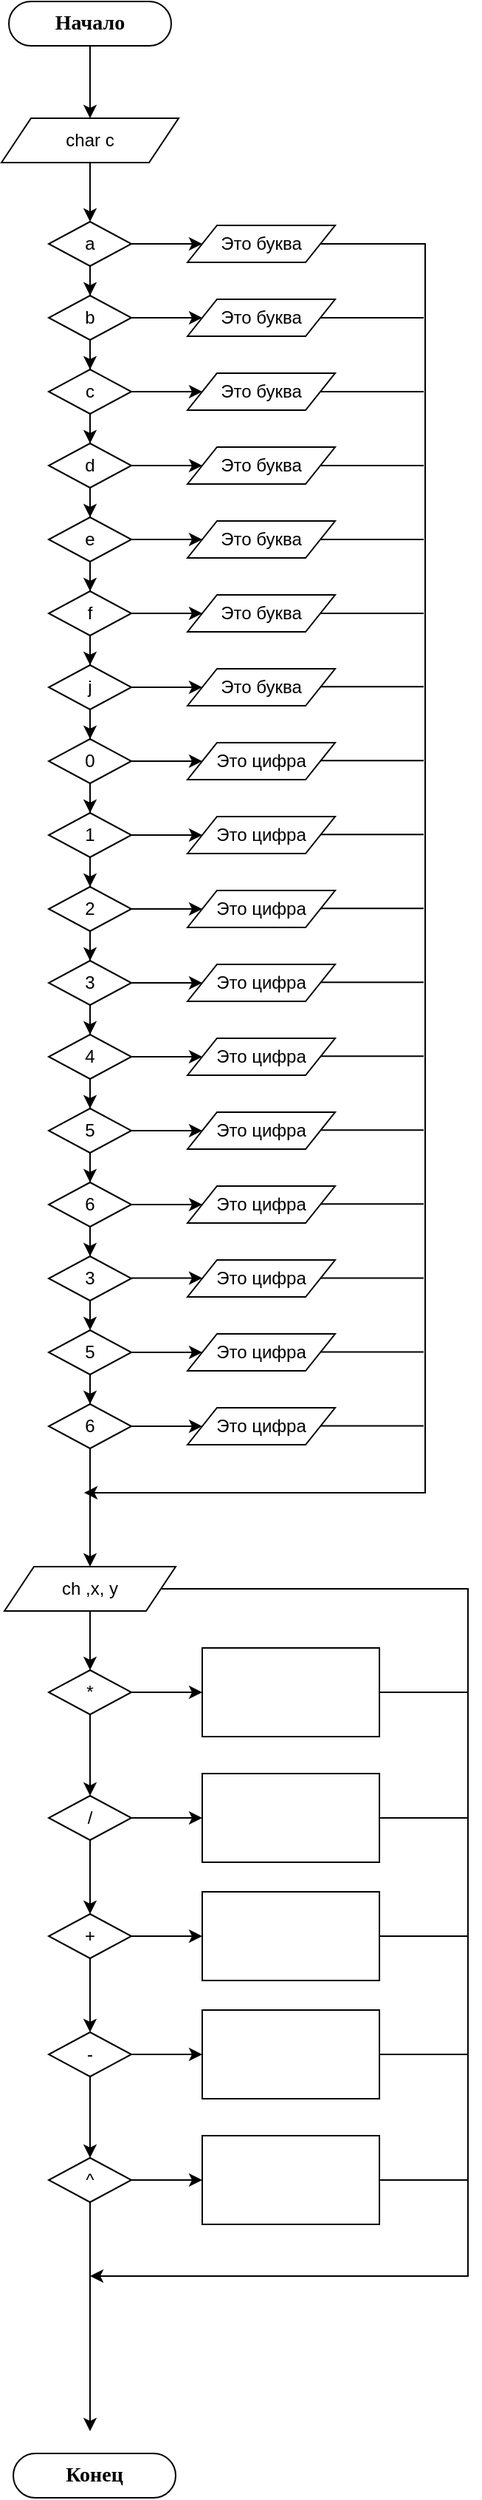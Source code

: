 <mxfile version="24.8.3">
  <diagram name="Страница — 1" id="fwNOZqrx0dQVNAqH0BqX">
    <mxGraphModel dx="659" dy="1520" grid="1" gridSize="10" guides="1" tooltips="1" connect="1" arrows="1" fold="1" page="1" pageScale="1" pageWidth="827" pageHeight="1169" math="0" shadow="0">
      <root>
        <mxCell id="0" />
        <mxCell id="1" parent="0" />
        <mxCell id="YhL8sy9WghlC7MRLAg31-7" style="edgeStyle=orthogonalEdgeStyle;rounded=0;orthogonalLoop=1;jettySize=auto;html=1;" edge="1" parent="1" source="YhL8sy9WghlC7MRLAg31-1" target="YhL8sy9WghlC7MRLAg31-8">
          <mxGeometry relative="1" as="geometry">
            <mxPoint x="414" y="-1100" as="targetPoint" />
          </mxGeometry>
        </mxCell>
        <mxCell id="YhL8sy9WghlC7MRLAg31-1" value="Начало" style="rounded=1;whiteSpace=wrap;html=1;arcSize=50;fontFamily=Times New Roman;fontStyle=1;labelBackgroundColor=none;fontColor=default;labelBorderColor=none;fontSize=14;spacing=8;" vertex="1" parent="1">
          <mxGeometry x="359" y="-1169" width="110" height="30" as="geometry" />
        </mxCell>
        <mxCell id="YhL8sy9WghlC7MRLAg31-2" value="Конец" style="rounded=1;whiteSpace=wrap;html=1;arcSize=50;fontFamily=Times New Roman;fontStyle=1;labelBackgroundColor=none;fontColor=default;labelBorderColor=none;fontSize=14;spacing=8;" vertex="1" parent="1">
          <mxGeometry x="362" y="490" width="110" height="30" as="geometry" />
        </mxCell>
        <mxCell id="YhL8sy9WghlC7MRLAg31-9" style="edgeStyle=orthogonalEdgeStyle;rounded=0;orthogonalLoop=1;jettySize=auto;html=1;" edge="1" parent="1" source="YhL8sy9WghlC7MRLAg31-8" target="YhL8sy9WghlC7MRLAg31-10">
          <mxGeometry relative="1" as="geometry">
            <mxPoint x="414" y="-1020" as="targetPoint" />
          </mxGeometry>
        </mxCell>
        <mxCell id="YhL8sy9WghlC7MRLAg31-8" value="char c" style="shape=parallelogram;perimeter=parallelogramPerimeter;whiteSpace=wrap;html=1;fixedSize=1;" vertex="1" parent="1">
          <mxGeometry x="354" y="-1090" width="120" height="30" as="geometry" />
        </mxCell>
        <mxCell id="YhL8sy9WghlC7MRLAg31-11" style="edgeStyle=orthogonalEdgeStyle;rounded=0;orthogonalLoop=1;jettySize=auto;html=1;" edge="1" parent="1" source="YhL8sy9WghlC7MRLAg31-10" target="YhL8sy9WghlC7MRLAg31-14">
          <mxGeometry relative="1" as="geometry">
            <mxPoint x="490" y="-1005" as="targetPoint" />
          </mxGeometry>
        </mxCell>
        <mxCell id="YhL8sy9WghlC7MRLAg31-40" style="edgeStyle=orthogonalEdgeStyle;rounded=0;orthogonalLoop=1;jettySize=auto;html=1;entryX=0.5;entryY=0;entryDx=0;entryDy=0;" edge="1" parent="1" source="YhL8sy9WghlC7MRLAg31-10" target="YhL8sy9WghlC7MRLAg31-16">
          <mxGeometry relative="1" as="geometry" />
        </mxCell>
        <mxCell id="YhL8sy9WghlC7MRLAg31-10" value="a" style="rhombus;whiteSpace=wrap;html=1;" vertex="1" parent="1">
          <mxGeometry x="386" y="-1020" width="56" height="30" as="geometry" />
        </mxCell>
        <mxCell id="YhL8sy9WghlC7MRLAg31-74" style="edgeStyle=orthogonalEdgeStyle;rounded=0;orthogonalLoop=1;jettySize=auto;html=1;elbow=vertical;" edge="1" parent="1" source="YhL8sy9WghlC7MRLAg31-14">
          <mxGeometry relative="1" as="geometry">
            <mxPoint x="410" y="-160" as="targetPoint" />
            <Array as="points">
              <mxPoint x="641" y="-1005" />
              <mxPoint x="641" y="-160" />
            </Array>
          </mxGeometry>
        </mxCell>
        <mxCell id="YhL8sy9WghlC7MRLAg31-14" value="Это буква" style="shape=parallelogram;perimeter=parallelogramPerimeter;whiteSpace=wrap;html=1;fixedSize=1;" vertex="1" parent="1">
          <mxGeometry x="480" y="-1017.5" width="100" height="25" as="geometry" />
        </mxCell>
        <mxCell id="YhL8sy9WghlC7MRLAg31-15" style="edgeStyle=orthogonalEdgeStyle;rounded=0;orthogonalLoop=1;jettySize=auto;html=1;" edge="1" parent="1" source="YhL8sy9WghlC7MRLAg31-16" target="YhL8sy9WghlC7MRLAg31-17">
          <mxGeometry relative="1" as="geometry">
            <mxPoint x="490" y="-955" as="targetPoint" />
          </mxGeometry>
        </mxCell>
        <mxCell id="YhL8sy9WghlC7MRLAg31-41" style="edgeStyle=orthogonalEdgeStyle;rounded=0;orthogonalLoop=1;jettySize=auto;html=1;entryX=0.5;entryY=0;entryDx=0;entryDy=0;" edge="1" parent="1" source="YhL8sy9WghlC7MRLAg31-16" target="YhL8sy9WghlC7MRLAg31-22">
          <mxGeometry relative="1" as="geometry" />
        </mxCell>
        <mxCell id="YhL8sy9WghlC7MRLAg31-16" value="b" style="rhombus;whiteSpace=wrap;html=1;" vertex="1" parent="1">
          <mxGeometry x="386" y="-970" width="56" height="30" as="geometry" />
        </mxCell>
        <mxCell id="YhL8sy9WghlC7MRLAg31-78" style="rounded=0;orthogonalLoop=1;jettySize=auto;html=1;endArrow=none;endFill=0;" edge="1" parent="1" source="YhL8sy9WghlC7MRLAg31-17">
          <mxGeometry relative="1" as="geometry">
            <mxPoint x="640" y="-955" as="targetPoint" />
          </mxGeometry>
        </mxCell>
        <mxCell id="YhL8sy9WghlC7MRLAg31-17" value="Это буква" style="shape=parallelogram;perimeter=parallelogramPerimeter;whiteSpace=wrap;html=1;fixedSize=1;" vertex="1" parent="1">
          <mxGeometry x="480" y="-967.5" width="100" height="25" as="geometry" />
        </mxCell>
        <mxCell id="YhL8sy9WghlC7MRLAg31-21" style="edgeStyle=orthogonalEdgeStyle;rounded=0;orthogonalLoop=1;jettySize=auto;html=1;" edge="1" parent="1" source="YhL8sy9WghlC7MRLAg31-22" target="YhL8sy9WghlC7MRLAg31-23">
          <mxGeometry relative="1" as="geometry">
            <mxPoint x="490" y="-905" as="targetPoint" />
          </mxGeometry>
        </mxCell>
        <mxCell id="YhL8sy9WghlC7MRLAg31-42" style="edgeStyle=orthogonalEdgeStyle;rounded=0;orthogonalLoop=1;jettySize=auto;html=1;entryX=0.5;entryY=0;entryDx=0;entryDy=0;" edge="1" parent="1" source="YhL8sy9WghlC7MRLAg31-22" target="YhL8sy9WghlC7MRLAg31-25">
          <mxGeometry relative="1" as="geometry" />
        </mxCell>
        <mxCell id="YhL8sy9WghlC7MRLAg31-22" value="c" style="rhombus;whiteSpace=wrap;html=1;" vertex="1" parent="1">
          <mxGeometry x="386" y="-920" width="56" height="30" as="geometry" />
        </mxCell>
        <mxCell id="YhL8sy9WghlC7MRLAg31-23" value="Это буква" style="shape=parallelogram;perimeter=parallelogramPerimeter;whiteSpace=wrap;html=1;fixedSize=1;" vertex="1" parent="1">
          <mxGeometry x="480" y="-917.5" width="100" height="25" as="geometry" />
        </mxCell>
        <mxCell id="YhL8sy9WghlC7MRLAg31-24" style="edgeStyle=orthogonalEdgeStyle;rounded=0;orthogonalLoop=1;jettySize=auto;html=1;" edge="1" parent="1" source="YhL8sy9WghlC7MRLAg31-25" target="YhL8sy9WghlC7MRLAg31-26">
          <mxGeometry relative="1" as="geometry">
            <mxPoint x="490" y="-855" as="targetPoint" />
          </mxGeometry>
        </mxCell>
        <mxCell id="YhL8sy9WghlC7MRLAg31-43" style="edgeStyle=orthogonalEdgeStyle;rounded=0;orthogonalLoop=1;jettySize=auto;html=1;entryX=0.5;entryY=0;entryDx=0;entryDy=0;" edge="1" parent="1" source="YhL8sy9WghlC7MRLAg31-25" target="YhL8sy9WghlC7MRLAg31-28">
          <mxGeometry relative="1" as="geometry" />
        </mxCell>
        <mxCell id="YhL8sy9WghlC7MRLAg31-25" value="d" style="rhombus;whiteSpace=wrap;html=1;" vertex="1" parent="1">
          <mxGeometry x="386" y="-870" width="56" height="30" as="geometry" />
        </mxCell>
        <mxCell id="YhL8sy9WghlC7MRLAg31-26" value="Это буква" style="shape=parallelogram;perimeter=parallelogramPerimeter;whiteSpace=wrap;html=1;fixedSize=1;" vertex="1" parent="1">
          <mxGeometry x="480" y="-867.5" width="100" height="25" as="geometry" />
        </mxCell>
        <mxCell id="YhL8sy9WghlC7MRLAg31-27" style="edgeStyle=orthogonalEdgeStyle;rounded=0;orthogonalLoop=1;jettySize=auto;html=1;" edge="1" parent="1" source="YhL8sy9WghlC7MRLAg31-28" target="YhL8sy9WghlC7MRLAg31-29">
          <mxGeometry relative="1" as="geometry">
            <mxPoint x="490" y="-805" as="targetPoint" />
          </mxGeometry>
        </mxCell>
        <mxCell id="YhL8sy9WghlC7MRLAg31-45" style="edgeStyle=orthogonalEdgeStyle;rounded=0;orthogonalLoop=1;jettySize=auto;html=1;entryX=0.5;entryY=0;entryDx=0;entryDy=0;" edge="1" parent="1" source="YhL8sy9WghlC7MRLAg31-28" target="YhL8sy9WghlC7MRLAg31-31">
          <mxGeometry relative="1" as="geometry" />
        </mxCell>
        <mxCell id="YhL8sy9WghlC7MRLAg31-28" value="e" style="rhombus;whiteSpace=wrap;html=1;" vertex="1" parent="1">
          <mxGeometry x="386" y="-820" width="56" height="30" as="geometry" />
        </mxCell>
        <mxCell id="YhL8sy9WghlC7MRLAg31-29" value="Это буква" style="shape=parallelogram;perimeter=parallelogramPerimeter;whiteSpace=wrap;html=1;fixedSize=1;" vertex="1" parent="1">
          <mxGeometry x="480" y="-817.5" width="100" height="25" as="geometry" />
        </mxCell>
        <mxCell id="YhL8sy9WghlC7MRLAg31-30" style="edgeStyle=orthogonalEdgeStyle;rounded=0;orthogonalLoop=1;jettySize=auto;html=1;" edge="1" parent="1" source="YhL8sy9WghlC7MRLAg31-31" target="YhL8sy9WghlC7MRLAg31-32">
          <mxGeometry relative="1" as="geometry">
            <mxPoint x="490" y="-755" as="targetPoint" />
          </mxGeometry>
        </mxCell>
        <mxCell id="YhL8sy9WghlC7MRLAg31-36" value="" style="edgeStyle=orthogonalEdgeStyle;rounded=0;orthogonalLoop=1;jettySize=auto;html=1;" edge="1" parent="1" source="YhL8sy9WghlC7MRLAg31-31" target="YhL8sy9WghlC7MRLAg31-34">
          <mxGeometry relative="1" as="geometry" />
        </mxCell>
        <mxCell id="YhL8sy9WghlC7MRLAg31-31" value="f" style="rhombus;whiteSpace=wrap;html=1;" vertex="1" parent="1">
          <mxGeometry x="386" y="-770" width="56" height="30" as="geometry" />
        </mxCell>
        <mxCell id="YhL8sy9WghlC7MRLAg31-32" value="Это буква" style="shape=parallelogram;perimeter=parallelogramPerimeter;whiteSpace=wrap;html=1;fixedSize=1;" vertex="1" parent="1">
          <mxGeometry x="480" y="-767.5" width="100" height="25" as="geometry" />
        </mxCell>
        <mxCell id="YhL8sy9WghlC7MRLAg31-33" style="edgeStyle=orthogonalEdgeStyle;rounded=0;orthogonalLoop=1;jettySize=auto;html=1;" edge="1" parent="1" source="YhL8sy9WghlC7MRLAg31-34" target="YhL8sy9WghlC7MRLAg31-35">
          <mxGeometry relative="1" as="geometry">
            <mxPoint x="490" y="-705" as="targetPoint" />
          </mxGeometry>
        </mxCell>
        <mxCell id="YhL8sy9WghlC7MRLAg31-73" style="edgeStyle=orthogonalEdgeStyle;rounded=0;orthogonalLoop=1;jettySize=auto;html=1;entryX=0.5;entryY=0;entryDx=0;entryDy=0;" edge="1" parent="1" source="YhL8sy9WghlC7MRLAg31-34" target="YhL8sy9WghlC7MRLAg31-48">
          <mxGeometry relative="1" as="geometry" />
        </mxCell>
        <mxCell id="YhL8sy9WghlC7MRLAg31-34" value="j" style="rhombus;whiteSpace=wrap;html=1;" vertex="1" parent="1">
          <mxGeometry x="386" y="-720" width="56" height="30" as="geometry" />
        </mxCell>
        <mxCell id="YhL8sy9WghlC7MRLAg31-35" value="Это буква" style="shape=parallelogram;perimeter=parallelogramPerimeter;whiteSpace=wrap;html=1;fixedSize=1;" vertex="1" parent="1">
          <mxGeometry x="480" y="-717.5" width="100" height="25" as="geometry" />
        </mxCell>
        <mxCell id="YhL8sy9WghlC7MRLAg31-46" style="edgeStyle=orthogonalEdgeStyle;rounded=0;orthogonalLoop=1;jettySize=auto;html=1;" edge="1" parent="1" source="YhL8sy9WghlC7MRLAg31-48" target="YhL8sy9WghlC7MRLAg31-49">
          <mxGeometry relative="1" as="geometry">
            <mxPoint x="490" y="-655" as="targetPoint" />
          </mxGeometry>
        </mxCell>
        <mxCell id="YhL8sy9WghlC7MRLAg31-47" style="edgeStyle=orthogonalEdgeStyle;rounded=0;orthogonalLoop=1;jettySize=auto;html=1;entryX=0.5;entryY=0;entryDx=0;entryDy=0;" edge="1" parent="1" source="YhL8sy9WghlC7MRLAg31-48" target="YhL8sy9WghlC7MRLAg31-52">
          <mxGeometry relative="1" as="geometry" />
        </mxCell>
        <mxCell id="YhL8sy9WghlC7MRLAg31-48" value="0" style="rhombus;whiteSpace=wrap;html=1;" vertex="1" parent="1">
          <mxGeometry x="386" y="-670" width="56" height="30" as="geometry" />
        </mxCell>
        <mxCell id="YhL8sy9WghlC7MRLAg31-49" value="Это цифра" style="shape=parallelogram;perimeter=parallelogramPerimeter;whiteSpace=wrap;html=1;fixedSize=1;" vertex="1" parent="1">
          <mxGeometry x="480" y="-667.5" width="100" height="25" as="geometry" />
        </mxCell>
        <mxCell id="YhL8sy9WghlC7MRLAg31-50" style="edgeStyle=orthogonalEdgeStyle;rounded=0;orthogonalLoop=1;jettySize=auto;html=1;" edge="1" parent="1" source="YhL8sy9WghlC7MRLAg31-52" target="YhL8sy9WghlC7MRLAg31-53">
          <mxGeometry relative="1" as="geometry">
            <mxPoint x="490" y="-605" as="targetPoint" />
          </mxGeometry>
        </mxCell>
        <mxCell id="YhL8sy9WghlC7MRLAg31-51" style="edgeStyle=orthogonalEdgeStyle;rounded=0;orthogonalLoop=1;jettySize=auto;html=1;entryX=0.5;entryY=0;entryDx=0;entryDy=0;" edge="1" parent="1" source="YhL8sy9WghlC7MRLAg31-52" target="YhL8sy9WghlC7MRLAg31-56">
          <mxGeometry relative="1" as="geometry" />
        </mxCell>
        <mxCell id="YhL8sy9WghlC7MRLAg31-52" value="1" style="rhombus;whiteSpace=wrap;html=1;" vertex="1" parent="1">
          <mxGeometry x="386" y="-620" width="56" height="30" as="geometry" />
        </mxCell>
        <mxCell id="YhL8sy9WghlC7MRLAg31-53" value="Это цифра" style="shape=parallelogram;perimeter=parallelogramPerimeter;whiteSpace=wrap;html=1;fixedSize=1;" vertex="1" parent="1">
          <mxGeometry x="480" y="-617.5" width="100" height="25" as="geometry" />
        </mxCell>
        <mxCell id="YhL8sy9WghlC7MRLAg31-54" style="edgeStyle=orthogonalEdgeStyle;rounded=0;orthogonalLoop=1;jettySize=auto;html=1;" edge="1" parent="1" source="YhL8sy9WghlC7MRLAg31-56" target="YhL8sy9WghlC7MRLAg31-57">
          <mxGeometry relative="1" as="geometry">
            <mxPoint x="490" y="-555" as="targetPoint" />
          </mxGeometry>
        </mxCell>
        <mxCell id="YhL8sy9WghlC7MRLAg31-55" style="edgeStyle=orthogonalEdgeStyle;rounded=0;orthogonalLoop=1;jettySize=auto;html=1;entryX=0.5;entryY=0;entryDx=0;entryDy=0;" edge="1" parent="1" source="YhL8sy9WghlC7MRLAg31-56" target="YhL8sy9WghlC7MRLAg31-60">
          <mxGeometry relative="1" as="geometry" />
        </mxCell>
        <mxCell id="YhL8sy9WghlC7MRLAg31-56" value="2" style="rhombus;whiteSpace=wrap;html=1;" vertex="1" parent="1">
          <mxGeometry x="386" y="-570" width="56" height="30" as="geometry" />
        </mxCell>
        <mxCell id="YhL8sy9WghlC7MRLAg31-57" value="Это цифра" style="shape=parallelogram;perimeter=parallelogramPerimeter;whiteSpace=wrap;html=1;fixedSize=1;" vertex="1" parent="1">
          <mxGeometry x="480" y="-567.5" width="100" height="25" as="geometry" />
        </mxCell>
        <mxCell id="YhL8sy9WghlC7MRLAg31-58" style="edgeStyle=orthogonalEdgeStyle;rounded=0;orthogonalLoop=1;jettySize=auto;html=1;" edge="1" parent="1" source="YhL8sy9WghlC7MRLAg31-60" target="YhL8sy9WghlC7MRLAg31-61">
          <mxGeometry relative="1" as="geometry">
            <mxPoint x="490" y="-505" as="targetPoint" />
          </mxGeometry>
        </mxCell>
        <mxCell id="YhL8sy9WghlC7MRLAg31-59" style="edgeStyle=orthogonalEdgeStyle;rounded=0;orthogonalLoop=1;jettySize=auto;html=1;entryX=0.5;entryY=0;entryDx=0;entryDy=0;" edge="1" parent="1" source="YhL8sy9WghlC7MRLAg31-60" target="YhL8sy9WghlC7MRLAg31-64">
          <mxGeometry relative="1" as="geometry" />
        </mxCell>
        <mxCell id="YhL8sy9WghlC7MRLAg31-60" value="3" style="rhombus;whiteSpace=wrap;html=1;" vertex="1" parent="1">
          <mxGeometry x="386" y="-520" width="56" height="30" as="geometry" />
        </mxCell>
        <mxCell id="YhL8sy9WghlC7MRLAg31-61" value="Это цифра" style="shape=parallelogram;perimeter=parallelogramPerimeter;whiteSpace=wrap;html=1;fixedSize=1;" vertex="1" parent="1">
          <mxGeometry x="480" y="-517.5" width="100" height="25" as="geometry" />
        </mxCell>
        <mxCell id="YhL8sy9WghlC7MRLAg31-62" style="edgeStyle=orthogonalEdgeStyle;rounded=0;orthogonalLoop=1;jettySize=auto;html=1;" edge="1" parent="1" source="YhL8sy9WghlC7MRLAg31-64" target="YhL8sy9WghlC7MRLAg31-65">
          <mxGeometry relative="1" as="geometry">
            <mxPoint x="490" y="-455" as="targetPoint" />
          </mxGeometry>
        </mxCell>
        <mxCell id="YhL8sy9WghlC7MRLAg31-63" style="edgeStyle=orthogonalEdgeStyle;rounded=0;orthogonalLoop=1;jettySize=auto;html=1;entryX=0.5;entryY=0;entryDx=0;entryDy=0;" edge="1" parent="1" source="YhL8sy9WghlC7MRLAg31-64" target="YhL8sy9WghlC7MRLAg31-68">
          <mxGeometry relative="1" as="geometry" />
        </mxCell>
        <mxCell id="YhL8sy9WghlC7MRLAg31-64" value="4" style="rhombus;whiteSpace=wrap;html=1;" vertex="1" parent="1">
          <mxGeometry x="386" y="-470" width="56" height="30" as="geometry" />
        </mxCell>
        <mxCell id="YhL8sy9WghlC7MRLAg31-65" value="Это цифра" style="shape=parallelogram;perimeter=parallelogramPerimeter;whiteSpace=wrap;html=1;fixedSize=1;" vertex="1" parent="1">
          <mxGeometry x="480" y="-467.5" width="100" height="25" as="geometry" />
        </mxCell>
        <mxCell id="YhL8sy9WghlC7MRLAg31-66" style="edgeStyle=orthogonalEdgeStyle;rounded=0;orthogonalLoop=1;jettySize=auto;html=1;" edge="1" parent="1" source="YhL8sy9WghlC7MRLAg31-68" target="YhL8sy9WghlC7MRLAg31-69">
          <mxGeometry relative="1" as="geometry">
            <mxPoint x="490" y="-405" as="targetPoint" />
          </mxGeometry>
        </mxCell>
        <mxCell id="YhL8sy9WghlC7MRLAg31-67" value="" style="edgeStyle=orthogonalEdgeStyle;rounded=0;orthogonalLoop=1;jettySize=auto;html=1;" edge="1" parent="1" source="YhL8sy9WghlC7MRLAg31-68" target="YhL8sy9WghlC7MRLAg31-71">
          <mxGeometry relative="1" as="geometry" />
        </mxCell>
        <mxCell id="YhL8sy9WghlC7MRLAg31-68" value="5" style="rhombus;whiteSpace=wrap;html=1;" vertex="1" parent="1">
          <mxGeometry x="386" y="-420" width="56" height="30" as="geometry" />
        </mxCell>
        <mxCell id="YhL8sy9WghlC7MRLAg31-69" value="Это цифра" style="shape=parallelogram;perimeter=parallelogramPerimeter;whiteSpace=wrap;html=1;fixedSize=1;" vertex="1" parent="1">
          <mxGeometry x="480" y="-417.5" width="100" height="25" as="geometry" />
        </mxCell>
        <mxCell id="YhL8sy9WghlC7MRLAg31-70" style="edgeStyle=orthogonalEdgeStyle;rounded=0;orthogonalLoop=1;jettySize=auto;html=1;" edge="1" parent="1" source="YhL8sy9WghlC7MRLAg31-71" target="YhL8sy9WghlC7MRLAg31-72">
          <mxGeometry relative="1" as="geometry">
            <mxPoint x="490" y="-355" as="targetPoint" />
          </mxGeometry>
        </mxCell>
        <mxCell id="YhL8sy9WghlC7MRLAg31-102" style="edgeStyle=orthogonalEdgeStyle;rounded=0;orthogonalLoop=1;jettySize=auto;html=1;entryX=0.5;entryY=0;entryDx=0;entryDy=0;" edge="1" parent="1" source="YhL8sy9WghlC7MRLAg31-71" target="YhL8sy9WghlC7MRLAg31-100">
          <mxGeometry relative="1" as="geometry" />
        </mxCell>
        <mxCell id="YhL8sy9WghlC7MRLAg31-71" value="6" style="rhombus;whiteSpace=wrap;html=1;" vertex="1" parent="1">
          <mxGeometry x="386" y="-370" width="56" height="30" as="geometry" />
        </mxCell>
        <mxCell id="YhL8sy9WghlC7MRLAg31-72" value="Это цифра" style="shape=parallelogram;perimeter=parallelogramPerimeter;whiteSpace=wrap;html=1;fixedSize=1;" vertex="1" parent="1">
          <mxGeometry x="480" y="-367.5" width="100" height="25" as="geometry" />
        </mxCell>
        <mxCell id="YhL8sy9WghlC7MRLAg31-79" style="rounded=0;orthogonalLoop=1;jettySize=auto;html=1;endArrow=none;endFill=0;" edge="1" parent="1">
          <mxGeometry relative="1" as="geometry">
            <mxPoint x="640" y="-905.06" as="targetPoint" />
            <mxPoint x="570" y="-905.06" as="sourcePoint" />
          </mxGeometry>
        </mxCell>
        <mxCell id="YhL8sy9WghlC7MRLAg31-80" style="rounded=0;orthogonalLoop=1;jettySize=auto;html=1;endArrow=none;endFill=0;" edge="1" parent="1">
          <mxGeometry relative="1" as="geometry">
            <mxPoint x="640" y="-855.06" as="targetPoint" />
            <mxPoint x="570" y="-855.06" as="sourcePoint" />
          </mxGeometry>
        </mxCell>
        <mxCell id="YhL8sy9WghlC7MRLAg31-81" style="rounded=0;orthogonalLoop=1;jettySize=auto;html=1;endArrow=none;endFill=0;" edge="1" parent="1">
          <mxGeometry relative="1" as="geometry">
            <mxPoint x="640" y="-805.06" as="targetPoint" />
            <mxPoint x="570" y="-805.06" as="sourcePoint" />
          </mxGeometry>
        </mxCell>
        <mxCell id="YhL8sy9WghlC7MRLAg31-82" style="rounded=0;orthogonalLoop=1;jettySize=auto;html=1;endArrow=none;endFill=0;" edge="1" parent="1">
          <mxGeometry relative="1" as="geometry">
            <mxPoint x="640" y="-755.06" as="targetPoint" />
            <mxPoint x="570" y="-755.06" as="sourcePoint" />
          </mxGeometry>
        </mxCell>
        <mxCell id="YhL8sy9WghlC7MRLAg31-83" style="rounded=0;orthogonalLoop=1;jettySize=auto;html=1;endArrow=none;endFill=0;" edge="1" parent="1">
          <mxGeometry relative="1" as="geometry">
            <mxPoint x="640" y="-705.42" as="targetPoint" />
            <mxPoint x="570" y="-705.42" as="sourcePoint" />
          </mxGeometry>
        </mxCell>
        <mxCell id="YhL8sy9WghlC7MRLAg31-84" style="rounded=0;orthogonalLoop=1;jettySize=auto;html=1;endArrow=none;endFill=0;" edge="1" parent="1">
          <mxGeometry relative="1" as="geometry">
            <mxPoint x="640" y="-655.42" as="targetPoint" />
            <mxPoint x="570" y="-655.42" as="sourcePoint" />
          </mxGeometry>
        </mxCell>
        <mxCell id="YhL8sy9WghlC7MRLAg31-85" style="rounded=0;orthogonalLoop=1;jettySize=auto;html=1;endArrow=none;endFill=0;" edge="1" parent="1">
          <mxGeometry relative="1" as="geometry">
            <mxPoint x="640" y="-605.42" as="targetPoint" />
            <mxPoint x="570" y="-605.42" as="sourcePoint" />
          </mxGeometry>
        </mxCell>
        <mxCell id="YhL8sy9WghlC7MRLAg31-86" style="rounded=0;orthogonalLoop=1;jettySize=auto;html=1;endArrow=none;endFill=0;" edge="1" parent="1">
          <mxGeometry relative="1" as="geometry">
            <mxPoint x="640" y="-555.42" as="targetPoint" />
            <mxPoint x="570" y="-555.42" as="sourcePoint" />
          </mxGeometry>
        </mxCell>
        <mxCell id="YhL8sy9WghlC7MRLAg31-87" style="rounded=0;orthogonalLoop=1;jettySize=auto;html=1;endArrow=none;endFill=0;" edge="1" parent="1">
          <mxGeometry relative="1" as="geometry">
            <mxPoint x="640" y="-505.42" as="targetPoint" />
            <mxPoint x="570" y="-505.42" as="sourcePoint" />
          </mxGeometry>
        </mxCell>
        <mxCell id="YhL8sy9WghlC7MRLAg31-88" style="rounded=0;orthogonalLoop=1;jettySize=auto;html=1;endArrow=none;endFill=0;" edge="1" parent="1">
          <mxGeometry relative="1" as="geometry">
            <mxPoint x="640" y="-455.42" as="targetPoint" />
            <mxPoint x="570" y="-455.42" as="sourcePoint" />
          </mxGeometry>
        </mxCell>
        <mxCell id="YhL8sy9WghlC7MRLAg31-89" style="rounded=0;orthogonalLoop=1;jettySize=auto;html=1;endArrow=none;endFill=0;" edge="1" parent="1">
          <mxGeometry relative="1" as="geometry">
            <mxPoint x="640" y="-405.42" as="targetPoint" />
            <mxPoint x="570" y="-405.42" as="sourcePoint" />
          </mxGeometry>
        </mxCell>
        <mxCell id="YhL8sy9WghlC7MRLAg31-90" style="rounded=0;orthogonalLoop=1;jettySize=auto;html=1;endArrow=none;endFill=0;" edge="1" parent="1">
          <mxGeometry relative="1" as="geometry">
            <mxPoint x="640" y="-355.42" as="targetPoint" />
            <mxPoint x="570" y="-355.42" as="sourcePoint" />
          </mxGeometry>
        </mxCell>
        <mxCell id="YhL8sy9WghlC7MRLAg31-91" style="edgeStyle=orthogonalEdgeStyle;rounded=0;orthogonalLoop=1;jettySize=auto;html=1;" edge="1" parent="1">
          <mxGeometry relative="1" as="geometry">
            <mxPoint x="490" y="-305.24" as="targetPoint" />
            <mxPoint x="442" y="-305.24" as="sourcePoint" />
          </mxGeometry>
        </mxCell>
        <mxCell id="YhL8sy9WghlC7MRLAg31-92" style="edgeStyle=orthogonalEdgeStyle;rounded=0;orthogonalLoop=1;jettySize=auto;html=1;entryX=0.5;entryY=0;entryDx=0;entryDy=0;" edge="1" parent="1" target="YhL8sy9WghlC7MRLAg31-95">
          <mxGeometry relative="1" as="geometry">
            <mxPoint x="414" y="-295" as="sourcePoint" />
          </mxGeometry>
        </mxCell>
        <mxCell id="YhL8sy9WghlC7MRLAg31-93" style="edgeStyle=orthogonalEdgeStyle;rounded=0;orthogonalLoop=1;jettySize=auto;html=1;" edge="1" parent="1" source="YhL8sy9WghlC7MRLAg31-95" target="YhL8sy9WghlC7MRLAg31-96">
          <mxGeometry relative="1" as="geometry">
            <mxPoint x="490" y="-255" as="targetPoint" />
          </mxGeometry>
        </mxCell>
        <mxCell id="YhL8sy9WghlC7MRLAg31-94" value="" style="edgeStyle=orthogonalEdgeStyle;rounded=0;orthogonalLoop=1;jettySize=auto;html=1;" edge="1" parent="1" source="YhL8sy9WghlC7MRLAg31-95" target="YhL8sy9WghlC7MRLAg31-98">
          <mxGeometry relative="1" as="geometry" />
        </mxCell>
        <mxCell id="YhL8sy9WghlC7MRLAg31-95" value="5" style="rhombus;whiteSpace=wrap;html=1;" vertex="1" parent="1">
          <mxGeometry x="386" y="-270" width="56" height="30" as="geometry" />
        </mxCell>
        <mxCell id="YhL8sy9WghlC7MRLAg31-96" value="Это цифра" style="shape=parallelogram;perimeter=parallelogramPerimeter;whiteSpace=wrap;html=1;fixedSize=1;" vertex="1" parent="1">
          <mxGeometry x="480" y="-267.5" width="100" height="25" as="geometry" />
        </mxCell>
        <mxCell id="YhL8sy9WghlC7MRLAg31-97" style="edgeStyle=orthogonalEdgeStyle;rounded=0;orthogonalLoop=1;jettySize=auto;html=1;" edge="1" parent="1" source="YhL8sy9WghlC7MRLAg31-98" target="YhL8sy9WghlC7MRLAg31-99">
          <mxGeometry relative="1" as="geometry">
            <mxPoint x="490" y="-205" as="targetPoint" />
          </mxGeometry>
        </mxCell>
        <mxCell id="YhL8sy9WghlC7MRLAg31-106" style="edgeStyle=orthogonalEdgeStyle;rounded=0;orthogonalLoop=1;jettySize=auto;html=1;" edge="1" parent="1" source="YhL8sy9WghlC7MRLAg31-98" target="YhL8sy9WghlC7MRLAg31-107">
          <mxGeometry relative="1" as="geometry">
            <mxPoint x="414" y="-120" as="targetPoint" />
          </mxGeometry>
        </mxCell>
        <mxCell id="YhL8sy9WghlC7MRLAg31-98" value="6" style="rhombus;whiteSpace=wrap;html=1;" vertex="1" parent="1">
          <mxGeometry x="386" y="-220" width="56" height="30" as="geometry" />
        </mxCell>
        <mxCell id="YhL8sy9WghlC7MRLAg31-99" value="Это цифра" style="shape=parallelogram;perimeter=parallelogramPerimeter;whiteSpace=wrap;html=1;fixedSize=1;" vertex="1" parent="1">
          <mxGeometry x="480" y="-217.5" width="100" height="25" as="geometry" />
        </mxCell>
        <mxCell id="YhL8sy9WghlC7MRLAg31-100" value="3" style="rhombus;whiteSpace=wrap;html=1;" vertex="1" parent="1">
          <mxGeometry x="386" y="-320" width="56" height="30" as="geometry" />
        </mxCell>
        <mxCell id="YhL8sy9WghlC7MRLAg31-101" value="Это цифра" style="shape=parallelogram;perimeter=parallelogramPerimeter;whiteSpace=wrap;html=1;fixedSize=1;" vertex="1" parent="1">
          <mxGeometry x="480" y="-317.5" width="100" height="25" as="geometry" />
        </mxCell>
        <mxCell id="YhL8sy9WghlC7MRLAg31-103" style="rounded=0;orthogonalLoop=1;jettySize=auto;html=1;endArrow=none;endFill=0;" edge="1" parent="1">
          <mxGeometry relative="1" as="geometry">
            <mxPoint x="640" y="-305.24" as="targetPoint" />
            <mxPoint x="570" y="-305.24" as="sourcePoint" />
          </mxGeometry>
        </mxCell>
        <mxCell id="YhL8sy9WghlC7MRLAg31-104" style="rounded=0;orthogonalLoop=1;jettySize=auto;html=1;endArrow=none;endFill=0;" edge="1" parent="1">
          <mxGeometry relative="1" as="geometry">
            <mxPoint x="640" y="-255.24" as="targetPoint" />
            <mxPoint x="570" y="-255.24" as="sourcePoint" />
          </mxGeometry>
        </mxCell>
        <mxCell id="YhL8sy9WghlC7MRLAg31-105" style="rounded=0;orthogonalLoop=1;jettySize=auto;html=1;endArrow=none;endFill=0;" edge="1" parent="1">
          <mxGeometry relative="1" as="geometry">
            <mxPoint x="640" y="-205.24" as="targetPoint" />
            <mxPoint x="570" y="-205.24" as="sourcePoint" />
          </mxGeometry>
        </mxCell>
        <mxCell id="YhL8sy9WghlC7MRLAg31-131" style="edgeStyle=orthogonalEdgeStyle;rounded=0;orthogonalLoop=1;jettySize=auto;html=1;entryX=0.5;entryY=0;entryDx=0;entryDy=0;" edge="1" parent="1" source="YhL8sy9WghlC7MRLAg31-107" target="YhL8sy9WghlC7MRLAg31-110">
          <mxGeometry relative="1" as="geometry" />
        </mxCell>
        <mxCell id="YhL8sy9WghlC7MRLAg31-132" style="edgeStyle=orthogonalEdgeStyle;rounded=0;orthogonalLoop=1;jettySize=auto;html=1;" edge="1" parent="1" source="YhL8sy9WghlC7MRLAg31-107">
          <mxGeometry relative="1" as="geometry">
            <mxPoint x="414" y="370" as="targetPoint" />
            <Array as="points">
              <mxPoint x="670" y="-95" />
              <mxPoint x="670" y="370" />
              <mxPoint x="414" y="370" />
            </Array>
          </mxGeometry>
        </mxCell>
        <mxCell id="YhL8sy9WghlC7MRLAg31-107" value="ch ,x, y" style="shape=parallelogram;perimeter=parallelogramPerimeter;whiteSpace=wrap;html=1;fixedSize=1;" vertex="1" parent="1">
          <mxGeometry x="356" y="-110" width="116" height="30" as="geometry" />
        </mxCell>
        <mxCell id="YhL8sy9WghlC7MRLAg31-108" style="edgeStyle=orthogonalEdgeStyle;rounded=0;orthogonalLoop=1;jettySize=auto;html=1;entryX=0;entryY=0.5;entryDx=0;entryDy=0;" edge="1" parent="1" source="YhL8sy9WghlC7MRLAg31-110" target="YhL8sy9WghlC7MRLAg31-134">
          <mxGeometry relative="1" as="geometry">
            <mxPoint x="489.977" y="-24.971" as="targetPoint" />
          </mxGeometry>
        </mxCell>
        <mxCell id="YhL8sy9WghlC7MRLAg31-109" style="edgeStyle=orthogonalEdgeStyle;rounded=0;orthogonalLoop=1;jettySize=auto;html=1;entryX=0.5;entryY=0;entryDx=0;entryDy=0;" edge="1" parent="1" source="YhL8sy9WghlC7MRLAg31-110" target="YhL8sy9WghlC7MRLAg31-114">
          <mxGeometry relative="1" as="geometry" />
        </mxCell>
        <mxCell id="YhL8sy9WghlC7MRLAg31-110" value="*" style="rhombus;whiteSpace=wrap;html=1;" vertex="1" parent="1">
          <mxGeometry x="386" y="-40" width="56" height="30" as="geometry" />
        </mxCell>
        <mxCell id="YhL8sy9WghlC7MRLAg31-112" style="edgeStyle=orthogonalEdgeStyle;rounded=0;orthogonalLoop=1;jettySize=auto;html=1;entryX=0;entryY=0.5;entryDx=0;entryDy=0;" edge="1" parent="1" source="YhL8sy9WghlC7MRLAg31-114" target="YhL8sy9WghlC7MRLAg31-137">
          <mxGeometry relative="1" as="geometry">
            <mxPoint x="489.977" y="60.029" as="targetPoint" />
          </mxGeometry>
        </mxCell>
        <mxCell id="YhL8sy9WghlC7MRLAg31-113" style="edgeStyle=orthogonalEdgeStyle;rounded=0;orthogonalLoop=1;jettySize=auto;html=1;entryX=0.5;entryY=0;entryDx=0;entryDy=0;" edge="1" parent="1" source="YhL8sy9WghlC7MRLAg31-114" target="YhL8sy9WghlC7MRLAg31-119">
          <mxGeometry relative="1" as="geometry" />
        </mxCell>
        <mxCell id="YhL8sy9WghlC7MRLAg31-114" value="/" style="rhombus;whiteSpace=wrap;html=1;" vertex="1" parent="1">
          <mxGeometry x="386" y="45" width="56" height="30" as="geometry" />
        </mxCell>
        <mxCell id="YhL8sy9WghlC7MRLAg31-117" style="edgeStyle=orthogonalEdgeStyle;rounded=0;orthogonalLoop=1;jettySize=auto;html=1;entryX=0;entryY=0.5;entryDx=0;entryDy=0;" edge="1" parent="1" source="YhL8sy9WghlC7MRLAg31-119">
          <mxGeometry relative="1" as="geometry">
            <mxPoint x="490" y="140" as="targetPoint" />
          </mxGeometry>
        </mxCell>
        <mxCell id="YhL8sy9WghlC7MRLAg31-118" style="edgeStyle=orthogonalEdgeStyle;rounded=0;orthogonalLoop=1;jettySize=auto;html=1;entryX=0.5;entryY=0;entryDx=0;entryDy=0;" edge="1" parent="1" source="YhL8sy9WghlC7MRLAg31-119" target="YhL8sy9WghlC7MRLAg31-123">
          <mxGeometry relative="1" as="geometry" />
        </mxCell>
        <mxCell id="YhL8sy9WghlC7MRLAg31-119" value="+" style="rhombus;whiteSpace=wrap;html=1;" vertex="1" parent="1">
          <mxGeometry x="386" y="125" width="56" height="30" as="geometry" />
        </mxCell>
        <mxCell id="YhL8sy9WghlC7MRLAg31-121" style="edgeStyle=orthogonalEdgeStyle;rounded=0;orthogonalLoop=1;jettySize=auto;html=1;entryX=0;entryY=0.5;entryDx=0;entryDy=0;" edge="1" parent="1" source="YhL8sy9WghlC7MRLAg31-123" target="YhL8sy9WghlC7MRLAg31-141">
          <mxGeometry relative="1" as="geometry">
            <mxPoint x="489.977" y="220.029" as="targetPoint" />
          </mxGeometry>
        </mxCell>
        <mxCell id="YhL8sy9WghlC7MRLAg31-122" style="edgeStyle=orthogonalEdgeStyle;rounded=0;orthogonalLoop=1;jettySize=auto;html=1;entryX=0.5;entryY=0;entryDx=0;entryDy=0;exitX=0.5;exitY=1;exitDx=0;exitDy=0;" edge="1" parent="1" source="YhL8sy9WghlC7MRLAg31-123" target="YhL8sy9WghlC7MRLAg31-126">
          <mxGeometry relative="1" as="geometry">
            <mxPoint x="414.0" y="270.0" as="sourcePoint" />
          </mxGeometry>
        </mxCell>
        <mxCell id="YhL8sy9WghlC7MRLAg31-123" value="-" style="rhombus;whiteSpace=wrap;html=1;" vertex="1" parent="1">
          <mxGeometry x="386" y="205" width="56" height="30" as="geometry" />
        </mxCell>
        <mxCell id="YhL8sy9WghlC7MRLAg31-125" style="edgeStyle=orthogonalEdgeStyle;rounded=0;orthogonalLoop=1;jettySize=auto;html=1;entryX=0;entryY=0.5;entryDx=0;entryDy=0;" edge="1" parent="1" source="YhL8sy9WghlC7MRLAg31-126" target="YhL8sy9WghlC7MRLAg31-144">
          <mxGeometry relative="1" as="geometry">
            <mxPoint x="489.977" y="305.029" as="targetPoint" />
          </mxGeometry>
        </mxCell>
        <mxCell id="YhL8sy9WghlC7MRLAg31-133" style="edgeStyle=orthogonalEdgeStyle;rounded=0;orthogonalLoop=1;jettySize=auto;html=1;" edge="1" parent="1" source="YhL8sy9WghlC7MRLAg31-126">
          <mxGeometry relative="1" as="geometry">
            <mxPoint x="414" y="475" as="targetPoint" />
          </mxGeometry>
        </mxCell>
        <mxCell id="YhL8sy9WghlC7MRLAg31-126" value="^" style="rhombus;whiteSpace=wrap;html=1;" vertex="1" parent="1">
          <mxGeometry x="386" y="290" width="56" height="30" as="geometry" />
        </mxCell>
        <mxCell id="YhL8sy9WghlC7MRLAg31-135" style="edgeStyle=orthogonalEdgeStyle;rounded=0;orthogonalLoop=1;jettySize=auto;html=1;endArrow=none;endFill=0;" edge="1" parent="1" source="YhL8sy9WghlC7MRLAg31-134">
          <mxGeometry relative="1" as="geometry">
            <mxPoint x="670" y="-25" as="targetPoint" />
          </mxGeometry>
        </mxCell>
        <mxCell id="YhL8sy9WghlC7MRLAg31-134" value="" style="rounded=0;whiteSpace=wrap;html=1;" vertex="1" parent="1">
          <mxGeometry x="490" y="-55" width="120" height="60" as="geometry" />
        </mxCell>
        <mxCell id="YhL8sy9WghlC7MRLAg31-136" style="edgeStyle=orthogonalEdgeStyle;rounded=0;orthogonalLoop=1;jettySize=auto;html=1;endArrow=none;endFill=0;" edge="1" parent="1" source="YhL8sy9WghlC7MRLAg31-137">
          <mxGeometry relative="1" as="geometry">
            <mxPoint x="670" y="60" as="targetPoint" />
          </mxGeometry>
        </mxCell>
        <mxCell id="YhL8sy9WghlC7MRLAg31-137" value="" style="rounded=0;whiteSpace=wrap;html=1;" vertex="1" parent="1">
          <mxGeometry x="490" y="30" width="120" height="60" as="geometry" />
        </mxCell>
        <mxCell id="YhL8sy9WghlC7MRLAg31-138" style="edgeStyle=orthogonalEdgeStyle;rounded=0;orthogonalLoop=1;jettySize=auto;html=1;endArrow=none;endFill=0;" edge="1" parent="1">
          <mxGeometry relative="1" as="geometry">
            <mxPoint x="670" y="140" as="targetPoint" />
            <mxPoint x="610" y="140" as="sourcePoint" />
          </mxGeometry>
        </mxCell>
        <mxCell id="YhL8sy9WghlC7MRLAg31-139" value="" style="rounded=0;whiteSpace=wrap;html=1;" vertex="1" parent="1">
          <mxGeometry x="490" y="110" width="120" height="60" as="geometry" />
        </mxCell>
        <mxCell id="YhL8sy9WghlC7MRLAg31-140" style="edgeStyle=orthogonalEdgeStyle;rounded=0;orthogonalLoop=1;jettySize=auto;html=1;endArrow=none;endFill=0;" edge="1" parent="1" source="YhL8sy9WghlC7MRLAg31-141">
          <mxGeometry relative="1" as="geometry">
            <mxPoint x="670" y="220" as="targetPoint" />
          </mxGeometry>
        </mxCell>
        <mxCell id="YhL8sy9WghlC7MRLAg31-141" value="" style="rounded=0;whiteSpace=wrap;html=1;" vertex="1" parent="1">
          <mxGeometry x="490" y="190" width="120" height="60" as="geometry" />
        </mxCell>
        <mxCell id="YhL8sy9WghlC7MRLAg31-143" style="edgeStyle=orthogonalEdgeStyle;rounded=0;orthogonalLoop=1;jettySize=auto;html=1;endArrow=none;endFill=0;" edge="1" parent="1" source="YhL8sy9WghlC7MRLAg31-144">
          <mxGeometry relative="1" as="geometry">
            <mxPoint x="670" y="305" as="targetPoint" />
          </mxGeometry>
        </mxCell>
        <mxCell id="YhL8sy9WghlC7MRLAg31-144" value="" style="rounded=0;whiteSpace=wrap;html=1;" vertex="1" parent="1">
          <mxGeometry x="490" y="275" width="120" height="60" as="geometry" />
        </mxCell>
      </root>
    </mxGraphModel>
  </diagram>
</mxfile>
